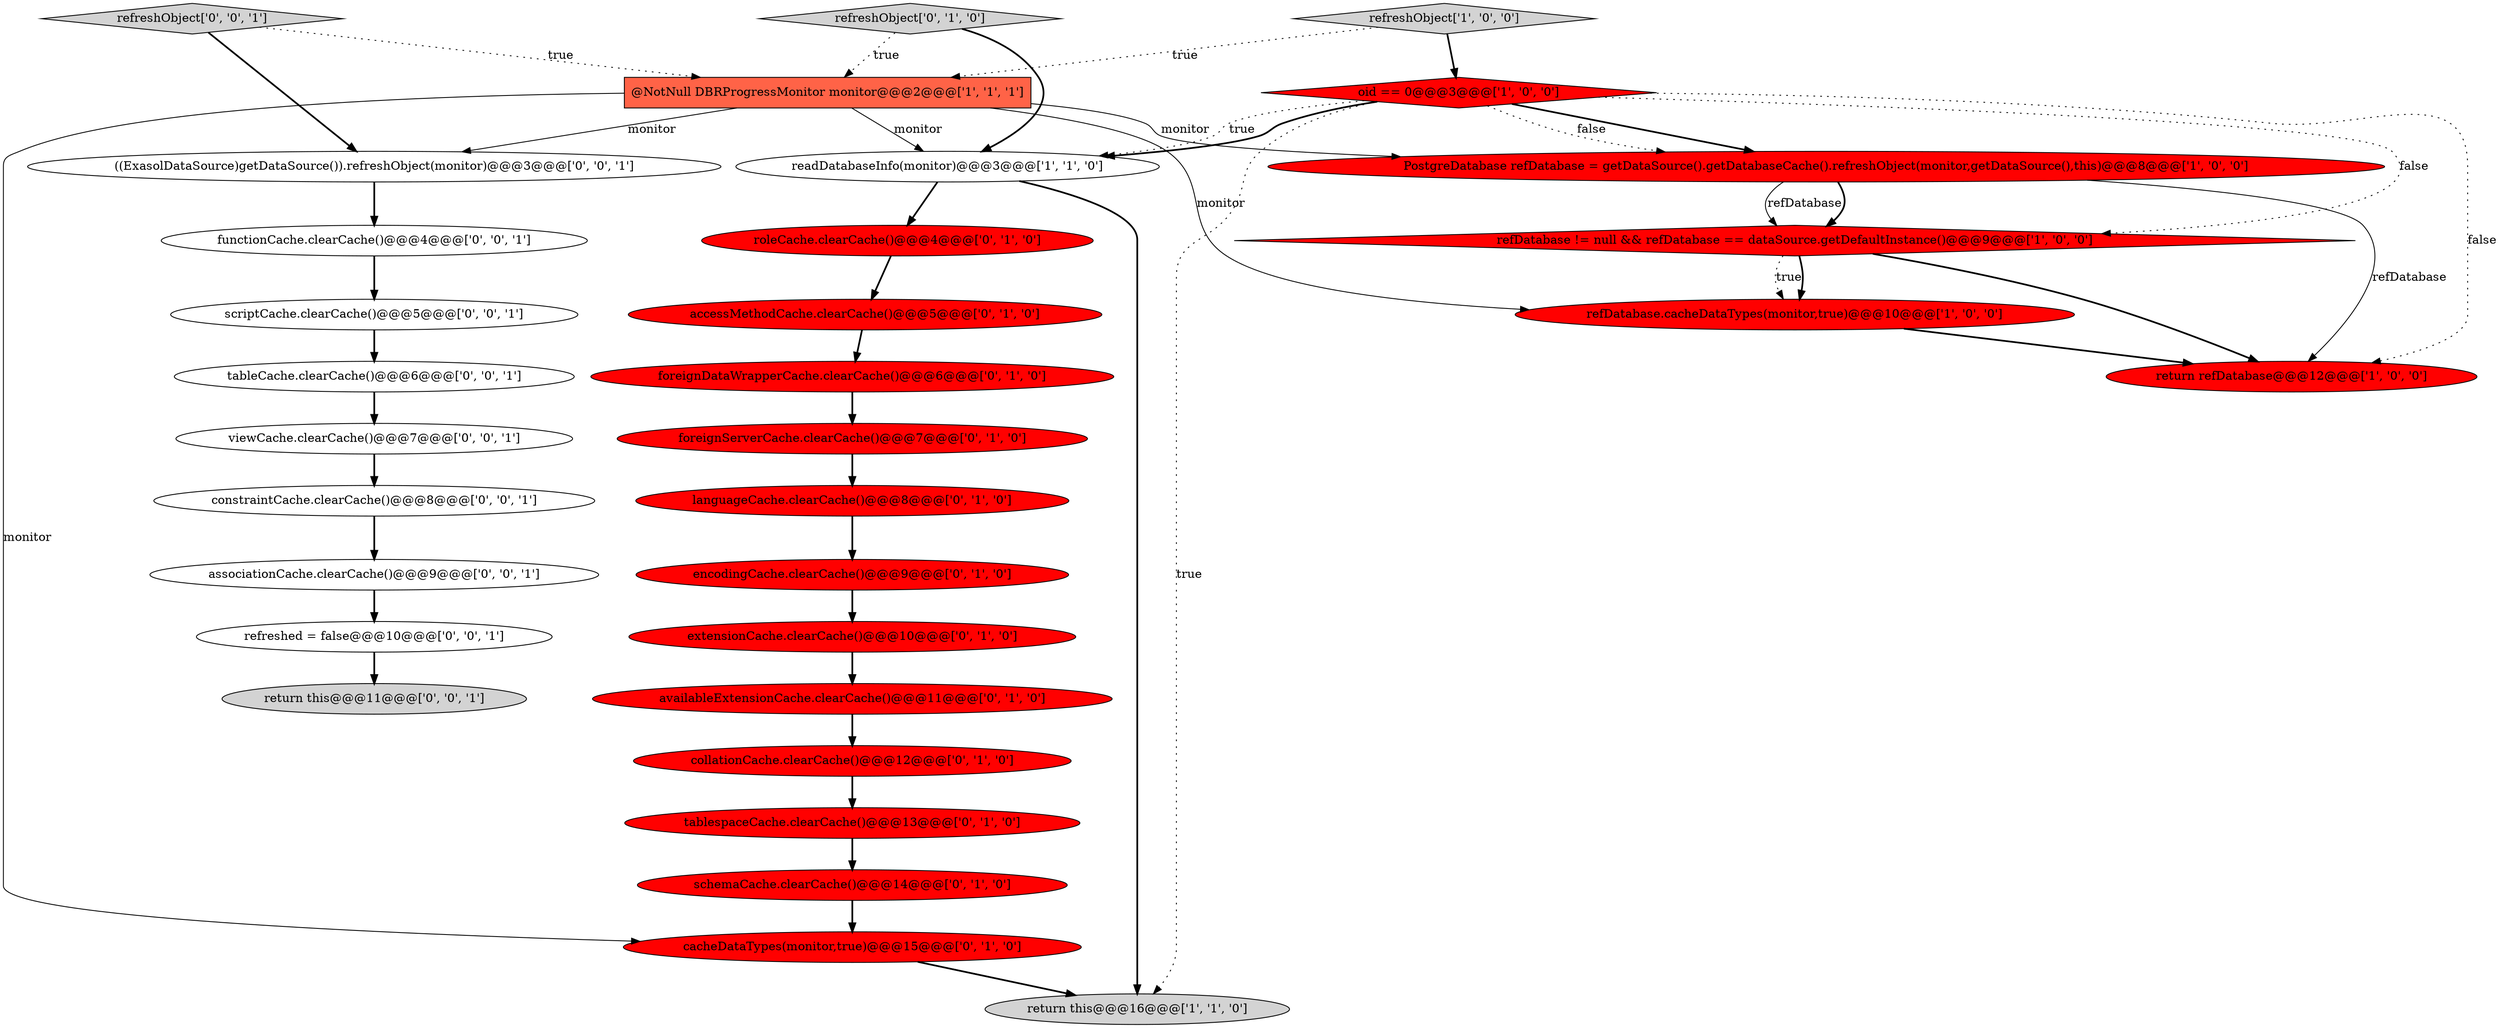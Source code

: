 digraph {
16 [style = filled, label = "languageCache.clearCache()@@@8@@@['0', '1', '0']", fillcolor = red, shape = ellipse image = "AAA1AAABBB2BBB"];
2 [style = filled, label = "readDatabaseInfo(monitor)@@@3@@@['1', '1', '0']", fillcolor = white, shape = ellipse image = "AAA0AAABBB1BBB"];
6 [style = filled, label = "refDatabase != null && refDatabase == dataSource.getDefaultInstance()@@@9@@@['1', '0', '0']", fillcolor = red, shape = diamond image = "AAA1AAABBB1BBB"];
9 [style = filled, label = "tablespaceCache.clearCache()@@@13@@@['0', '1', '0']", fillcolor = red, shape = ellipse image = "AAA1AAABBB2BBB"];
12 [style = filled, label = "foreignDataWrapperCache.clearCache()@@@6@@@['0', '1', '0']", fillcolor = red, shape = ellipse image = "AAA1AAABBB2BBB"];
28 [style = filled, label = "refreshObject['0', '0', '1']", fillcolor = lightgray, shape = diamond image = "AAA0AAABBB3BBB"];
14 [style = filled, label = "accessMethodCache.clearCache()@@@5@@@['0', '1', '0']", fillcolor = red, shape = ellipse image = "AAA1AAABBB2BBB"];
15 [style = filled, label = "refreshObject['0', '1', '0']", fillcolor = lightgray, shape = diamond image = "AAA0AAABBB2BBB"];
20 [style = filled, label = "schemaCache.clearCache()@@@14@@@['0', '1', '0']", fillcolor = red, shape = ellipse image = "AAA1AAABBB2BBB"];
25 [style = filled, label = "tableCache.clearCache()@@@6@@@['0', '0', '1']", fillcolor = white, shape = ellipse image = "AAA0AAABBB3BBB"];
11 [style = filled, label = "roleCache.clearCache()@@@4@@@['0', '1', '0']", fillcolor = red, shape = ellipse image = "AAA1AAABBB2BBB"];
8 [style = filled, label = "refDatabase.cacheDataTypes(monitor,true)@@@10@@@['1', '0', '0']", fillcolor = red, shape = ellipse image = "AAA1AAABBB1BBB"];
17 [style = filled, label = "extensionCache.clearCache()@@@10@@@['0', '1', '0']", fillcolor = red, shape = ellipse image = "AAA1AAABBB2BBB"];
13 [style = filled, label = "cacheDataTypes(monitor,true)@@@15@@@['0', '1', '0']", fillcolor = red, shape = ellipse image = "AAA1AAABBB2BBB"];
30 [style = filled, label = "((ExasolDataSource)getDataSource()).refreshObject(monitor)@@@3@@@['0', '0', '1']", fillcolor = white, shape = ellipse image = "AAA0AAABBB3BBB"];
7 [style = filled, label = "PostgreDatabase refDatabase = getDataSource().getDatabaseCache().refreshObject(monitor,getDataSource(),this)@@@8@@@['1', '0', '0']", fillcolor = red, shape = ellipse image = "AAA1AAABBB1BBB"];
27 [style = filled, label = "associationCache.clearCache()@@@9@@@['0', '0', '1']", fillcolor = white, shape = ellipse image = "AAA0AAABBB3BBB"];
22 [style = filled, label = "constraintCache.clearCache()@@@8@@@['0', '0', '1']", fillcolor = white, shape = ellipse image = "AAA0AAABBB3BBB"];
10 [style = filled, label = "encodingCache.clearCache()@@@9@@@['0', '1', '0']", fillcolor = red, shape = ellipse image = "AAA1AAABBB2BBB"];
3 [style = filled, label = "refreshObject['1', '0', '0']", fillcolor = lightgray, shape = diamond image = "AAA0AAABBB1BBB"];
31 [style = filled, label = "return this@@@11@@@['0', '0', '1']", fillcolor = lightgray, shape = ellipse image = "AAA0AAABBB3BBB"];
21 [style = filled, label = "availableExtensionCache.clearCache()@@@11@@@['0', '1', '0']", fillcolor = red, shape = ellipse image = "AAA1AAABBB2BBB"];
5 [style = filled, label = "return this@@@16@@@['1', '1', '0']", fillcolor = lightgray, shape = ellipse image = "AAA0AAABBB1BBB"];
0 [style = filled, label = "@NotNull DBRProgressMonitor monitor@@@2@@@['1', '1', '1']", fillcolor = tomato, shape = box image = "AAA0AAABBB1BBB"];
29 [style = filled, label = "scriptCache.clearCache()@@@5@@@['0', '0', '1']", fillcolor = white, shape = ellipse image = "AAA0AAABBB3BBB"];
26 [style = filled, label = "viewCache.clearCache()@@@7@@@['0', '0', '1']", fillcolor = white, shape = ellipse image = "AAA0AAABBB3BBB"];
23 [style = filled, label = "refreshed = false@@@10@@@['0', '0', '1']", fillcolor = white, shape = ellipse image = "AAA0AAABBB3BBB"];
24 [style = filled, label = "functionCache.clearCache()@@@4@@@['0', '0', '1']", fillcolor = white, shape = ellipse image = "AAA0AAABBB3BBB"];
4 [style = filled, label = "oid == 0@@@3@@@['1', '0', '0']", fillcolor = red, shape = diamond image = "AAA1AAABBB1BBB"];
19 [style = filled, label = "foreignServerCache.clearCache()@@@7@@@['0', '1', '0']", fillcolor = red, shape = ellipse image = "AAA1AAABBB2BBB"];
1 [style = filled, label = "return refDatabase@@@12@@@['1', '0', '0']", fillcolor = red, shape = ellipse image = "AAA1AAABBB1BBB"];
18 [style = filled, label = "collationCache.clearCache()@@@12@@@['0', '1', '0']", fillcolor = red, shape = ellipse image = "AAA1AAABBB2BBB"];
0->2 [style = solid, label="monitor"];
23->31 [style = bold, label=""];
4->5 [style = dotted, label="true"];
7->6 [style = solid, label="refDatabase"];
30->24 [style = bold, label=""];
15->2 [style = bold, label=""];
20->13 [style = bold, label=""];
4->7 [style = dotted, label="false"];
28->30 [style = bold, label=""];
11->14 [style = bold, label=""];
16->10 [style = bold, label=""];
7->1 [style = solid, label="refDatabase"];
29->25 [style = bold, label=""];
9->20 [style = bold, label=""];
10->17 [style = bold, label=""];
24->29 [style = bold, label=""];
4->2 [style = bold, label=""];
0->8 [style = solid, label="monitor"];
15->0 [style = dotted, label="true"];
3->4 [style = bold, label=""];
4->6 [style = dotted, label="false"];
21->18 [style = bold, label=""];
4->7 [style = bold, label=""];
26->22 [style = bold, label=""];
19->16 [style = bold, label=""];
8->1 [style = bold, label=""];
6->1 [style = bold, label=""];
28->0 [style = dotted, label="true"];
0->7 [style = solid, label="monitor"];
0->30 [style = solid, label="monitor"];
22->27 [style = bold, label=""];
6->8 [style = dotted, label="true"];
14->12 [style = bold, label=""];
6->8 [style = bold, label=""];
7->6 [style = bold, label=""];
25->26 [style = bold, label=""];
3->0 [style = dotted, label="true"];
18->9 [style = bold, label=""];
0->13 [style = solid, label="monitor"];
13->5 [style = bold, label=""];
27->23 [style = bold, label=""];
4->1 [style = dotted, label="false"];
12->19 [style = bold, label=""];
17->21 [style = bold, label=""];
2->11 [style = bold, label=""];
4->2 [style = dotted, label="true"];
2->5 [style = bold, label=""];
}
